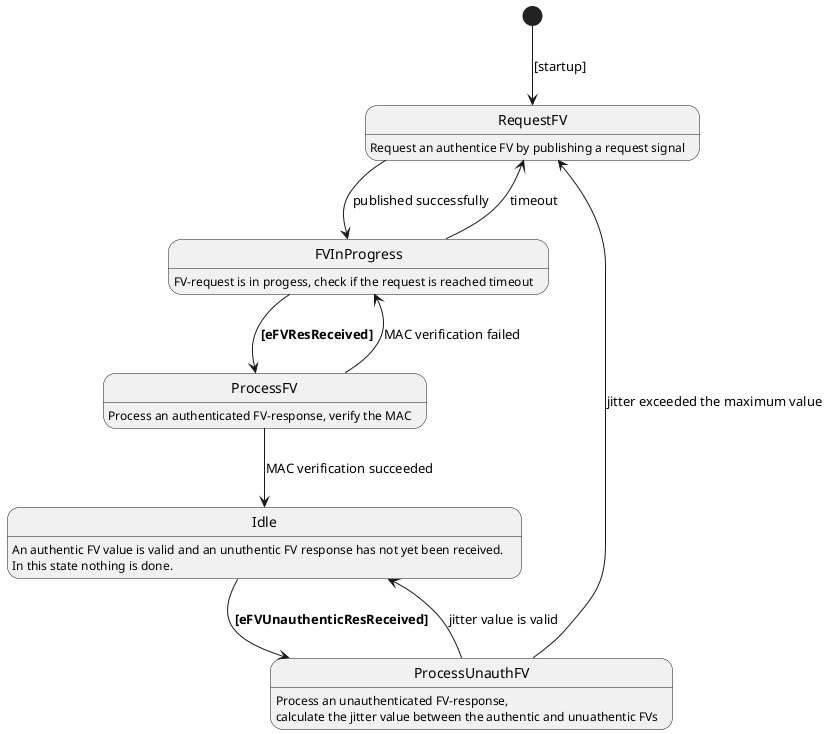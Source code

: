@startuml

[*] --> RequestFV : [startup]

RequestFV: Request an authentice FV by publishing a request signal
RequestFV--> FVInProgress: published successfully

FVInProgress: FV-request is in progess, check if the request is reached timeout
FVInProgress--> RequestFV: timeout
FVInProgress--> ProcessFV : **[eFVResReceived]**

ProcessFV: Process an authenticated FV-response, verify the MAC
ProcessFV --> FVInProgress : MAC verification failed
ProcessFV --> Idle : MAC verification succeeded

Idle: An authentic FV value is valid and an unuthentic FV response has not yet been received. \nIn this state nothing is done.
Idle --> ProcessUnauthFV : **[eFVUnauthenticResReceived]**

ProcessUnauthFV: Process an unauthenticated FV-response, \ncalculate the jitter value between the authentic and unuathentic FVs
ProcessUnauthFV --> Idle : jitter value is valid
ProcessUnauthFV --> RequestFV: jitter exceeded the maximum value

@enduml